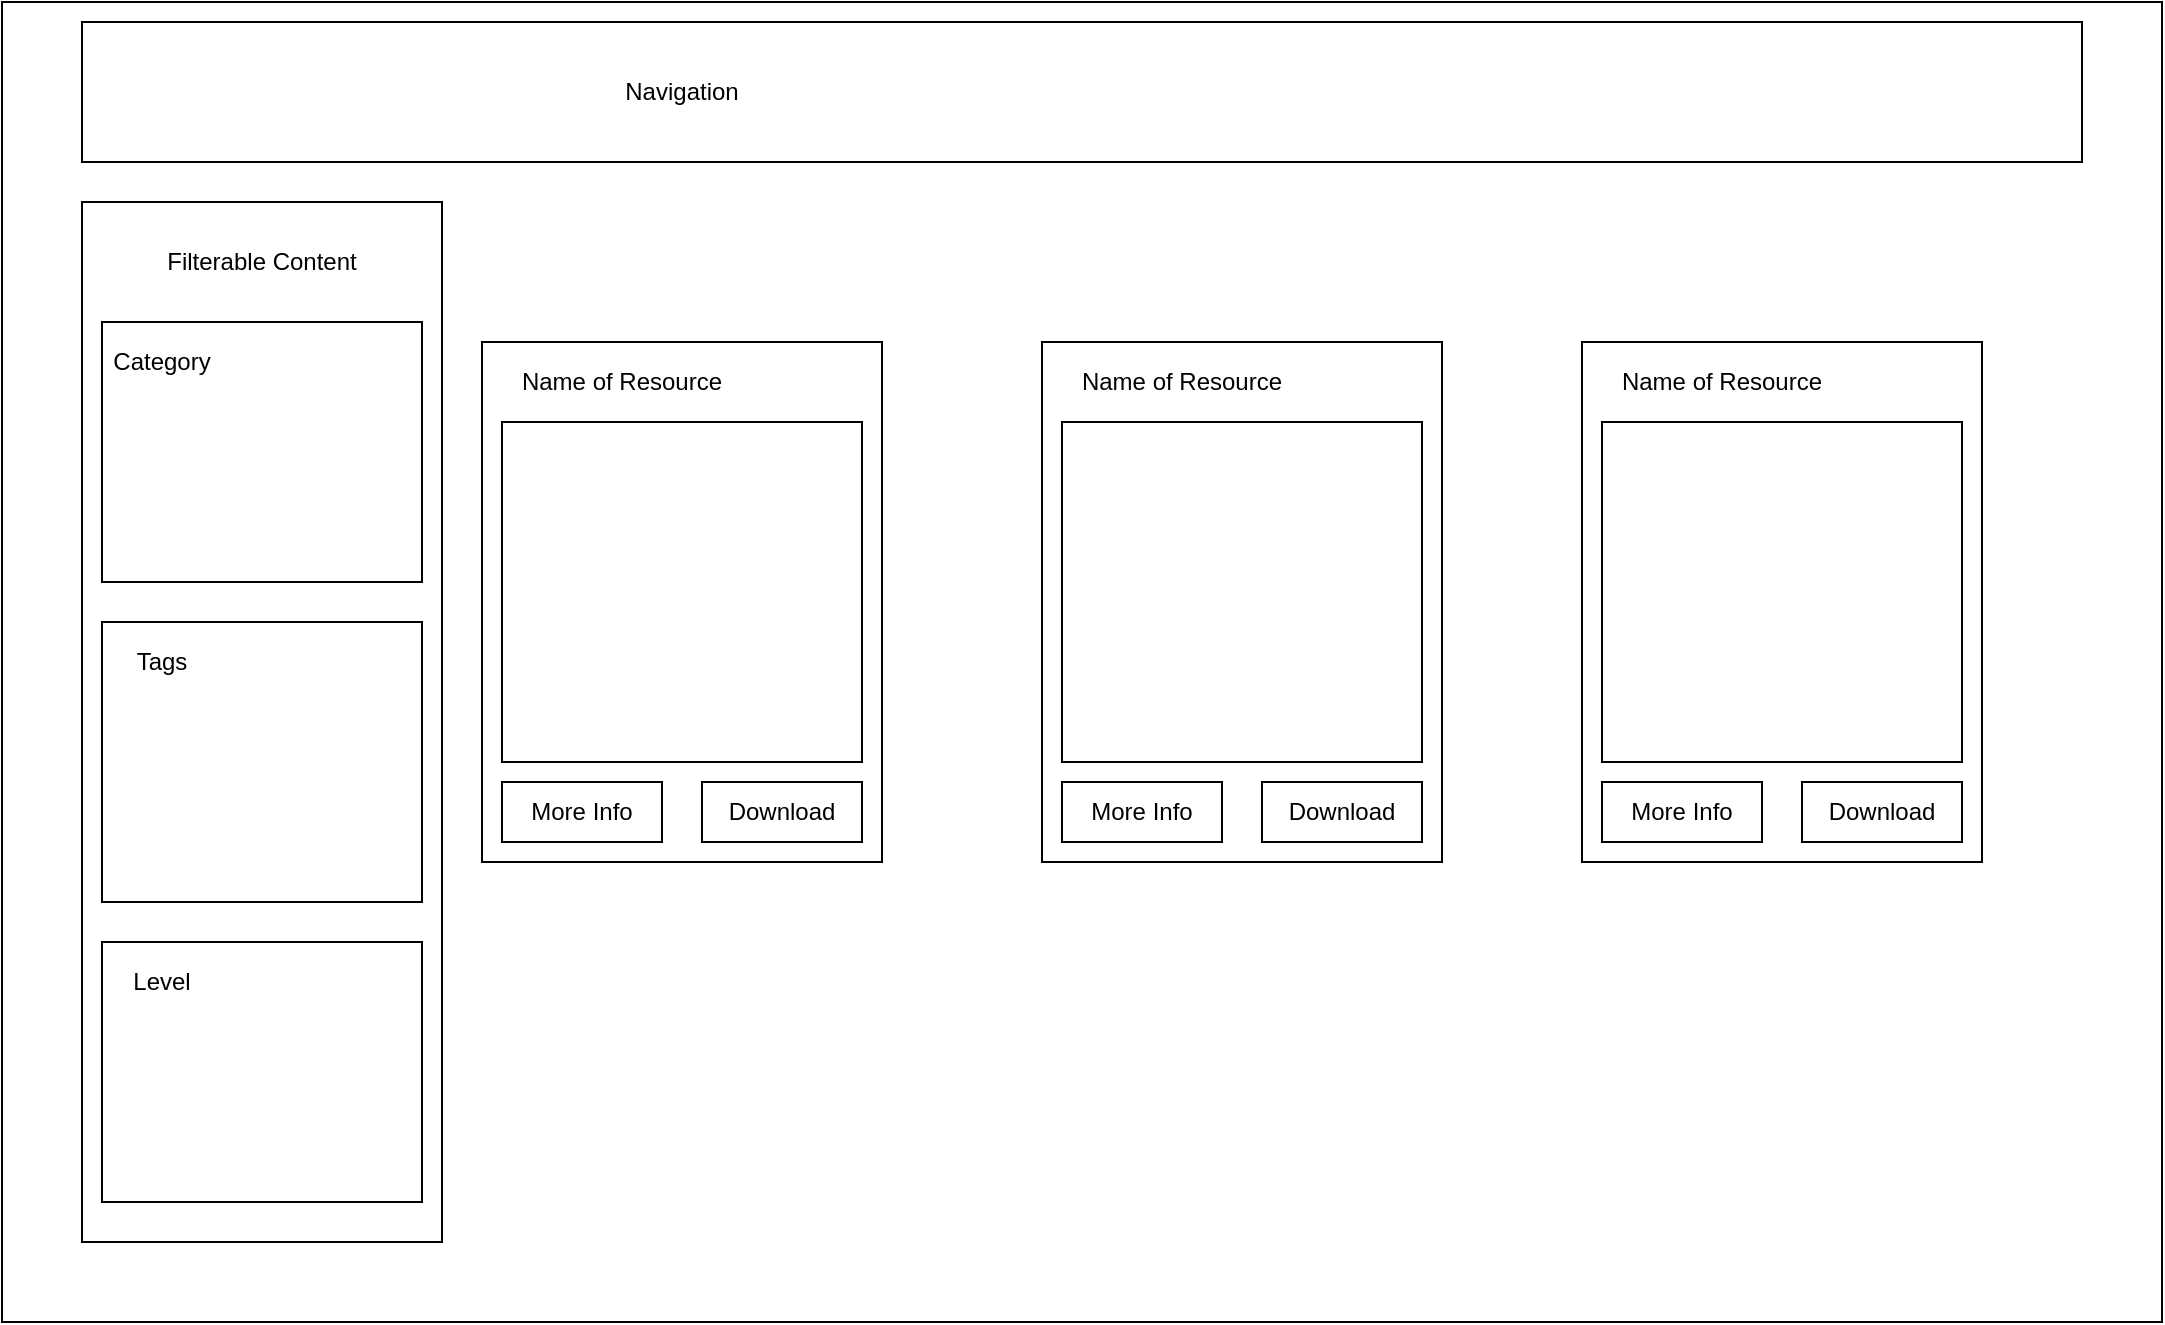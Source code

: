 <mxfile version="13.6.3" type="device" pages="2"><diagram id="R-C21xsTms7Obqadklca" name="Page-1"><mxGraphModel dx="2062" dy="762" grid="1" gridSize="10" guides="1" tooltips="1" connect="1" arrows="1" fold="1" page="1" pageScale="1" pageWidth="1169" pageHeight="827" math="0" shadow="0"><root><mxCell id="0"/><mxCell id="1" parent="0"/><mxCell id="2nBSVXLV-36eGT9F-ucL-1" value="" style="rounded=0;whiteSpace=wrap;html=1;" vertex="1" parent="1"><mxGeometry x="60" y="50" width="1080" height="660" as="geometry"/></mxCell><mxCell id="2nBSVXLV-36eGT9F-ucL-2" value="" style="rounded=0;whiteSpace=wrap;html=1;" vertex="1" parent="1"><mxGeometry x="100" y="60" width="1000" height="70" as="geometry"/></mxCell><mxCell id="2nBSVXLV-36eGT9F-ucL-3" value="Navigation" style="text;html=1;strokeColor=none;fillColor=none;align=center;verticalAlign=middle;whiteSpace=wrap;rounded=0;" vertex="1" parent="1"><mxGeometry x="110" y="70" width="580" height="50" as="geometry"/></mxCell><mxCell id="2nBSVXLV-36eGT9F-ucL-5" value="" style="rounded=0;whiteSpace=wrap;html=1;" vertex="1" parent="1"><mxGeometry x="100" y="150" width="180" height="520" as="geometry"/></mxCell><mxCell id="2nBSVXLV-36eGT9F-ucL-6" value="Filterable Content" style="text;html=1;strokeColor=none;fillColor=none;align=center;verticalAlign=middle;whiteSpace=wrap;rounded=0;" vertex="1" parent="1"><mxGeometry x="110" y="160" width="160" height="40" as="geometry"/></mxCell><mxCell id="2nBSVXLV-36eGT9F-ucL-8" value="" style="rounded=0;whiteSpace=wrap;html=1;" vertex="1" parent="1"><mxGeometry x="300" y="220" width="200" height="260" as="geometry"/></mxCell><mxCell id="2nBSVXLV-36eGT9F-ucL-9" value="" style="rounded=0;whiteSpace=wrap;html=1;" vertex="1" parent="1"><mxGeometry x="580" y="220" width="200" height="260" as="geometry"/></mxCell><mxCell id="2nBSVXLV-36eGT9F-ucL-10" value="" style="rounded=0;whiteSpace=wrap;html=1;" vertex="1" parent="1"><mxGeometry x="850" y="220" width="200" height="260" as="geometry"/></mxCell><mxCell id="2nBSVXLV-36eGT9F-ucL-11" value="" style="rounded=0;whiteSpace=wrap;html=1;" vertex="1" parent="1"><mxGeometry x="310" y="440" width="80" height="30" as="geometry"/></mxCell><mxCell id="2nBSVXLV-36eGT9F-ucL-13" value="" style="rounded=0;whiteSpace=wrap;html=1;" vertex="1" parent="1"><mxGeometry x="410" y="440" width="80" height="30" as="geometry"/></mxCell><mxCell id="2nBSVXLV-36eGT9F-ucL-19" value="" style="rounded=0;whiteSpace=wrap;html=1;" vertex="1" parent="1"><mxGeometry x="960" y="440" width="80" height="30" as="geometry"/></mxCell><mxCell id="2nBSVXLV-36eGT9F-ucL-20" value="" style="rounded=0;whiteSpace=wrap;html=1;" vertex="1" parent="1"><mxGeometry x="860" y="440" width="80" height="30" as="geometry"/></mxCell><mxCell id="2nBSVXLV-36eGT9F-ucL-21" value="" style="rounded=0;whiteSpace=wrap;html=1;" vertex="1" parent="1"><mxGeometry x="690" y="440" width="80" height="30" as="geometry"/></mxCell><mxCell id="2nBSVXLV-36eGT9F-ucL-22" value="" style="rounded=0;whiteSpace=wrap;html=1;" vertex="1" parent="1"><mxGeometry x="590" y="440" width="80" height="30" as="geometry"/></mxCell><mxCell id="2nBSVXLV-36eGT9F-ucL-23" value="More Info" style="text;html=1;strokeColor=none;fillColor=none;align=center;verticalAlign=middle;whiteSpace=wrap;rounded=0;" vertex="1" parent="1"><mxGeometry x="590" y="440" width="80" height="30" as="geometry"/></mxCell><mxCell id="2nBSVXLV-36eGT9F-ucL-24" value="More Info" style="text;html=1;strokeColor=none;fillColor=none;align=center;verticalAlign=middle;whiteSpace=wrap;rounded=0;" vertex="1" parent="1"><mxGeometry x="310" y="440" width="80" height="30" as="geometry"/></mxCell><mxCell id="2nBSVXLV-36eGT9F-ucL-25" value="Download" style="text;html=1;strokeColor=none;fillColor=none;align=center;verticalAlign=middle;whiteSpace=wrap;rounded=0;" vertex="1" parent="1"><mxGeometry x="690" y="440" width="80" height="30" as="geometry"/></mxCell><mxCell id="2nBSVXLV-36eGT9F-ucL-26" value="Download" style="text;html=1;strokeColor=none;fillColor=none;align=center;verticalAlign=middle;whiteSpace=wrap;rounded=0;" vertex="1" parent="1"><mxGeometry x="410" y="440" width="80" height="30" as="geometry"/></mxCell><mxCell id="2nBSVXLV-36eGT9F-ucL-12" value="More Info" style="text;html=1;strokeColor=none;fillColor=none;align=center;verticalAlign=middle;whiteSpace=wrap;rounded=0;" vertex="1" parent="1"><mxGeometry x="860" y="440" width="80" height="30" as="geometry"/></mxCell><mxCell id="2nBSVXLV-36eGT9F-ucL-14" value="Download" style="text;html=1;strokeColor=none;fillColor=none;align=center;verticalAlign=middle;whiteSpace=wrap;rounded=0;" vertex="1" parent="1"><mxGeometry x="960" y="440" width="80" height="30" as="geometry"/></mxCell><mxCell id="2nBSVXLV-36eGT9F-ucL-27" value="" style="rounded=0;whiteSpace=wrap;html=1;" vertex="1" parent="1"><mxGeometry x="310" y="260" width="180" height="170" as="geometry"/></mxCell><mxCell id="2nBSVXLV-36eGT9F-ucL-28" value="" style="rounded=0;whiteSpace=wrap;html=1;" vertex="1" parent="1"><mxGeometry x="590" y="260" width="180" height="170" as="geometry"/></mxCell><mxCell id="2nBSVXLV-36eGT9F-ucL-29" value="" style="rounded=0;whiteSpace=wrap;html=1;" vertex="1" parent="1"><mxGeometry x="860" y="260" width="180" height="170" as="geometry"/></mxCell><mxCell id="2nBSVXLV-36eGT9F-ucL-30" value="" style="rounded=0;whiteSpace=wrap;html=1;" vertex="1" parent="1"><mxGeometry x="110" y="210" width="160" height="130" as="geometry"/></mxCell><mxCell id="2nBSVXLV-36eGT9F-ucL-32" value="Category" style="text;html=1;strokeColor=none;fillColor=none;align=center;verticalAlign=middle;whiteSpace=wrap;rounded=0;" vertex="1" parent="1"><mxGeometry x="120" y="220" width="40" height="20" as="geometry"/></mxCell><mxCell id="2nBSVXLV-36eGT9F-ucL-33" value="" style="rounded=0;whiteSpace=wrap;html=1;" vertex="1" parent="1"><mxGeometry x="110" y="360" width="160" height="140" as="geometry"/></mxCell><mxCell id="2nBSVXLV-36eGT9F-ucL-34" value="Tags" style="text;html=1;strokeColor=none;fillColor=none;align=center;verticalAlign=middle;whiteSpace=wrap;rounded=0;" vertex="1" parent="1"><mxGeometry x="120" y="370" width="40" height="20" as="geometry"/></mxCell><mxCell id="2nBSVXLV-36eGT9F-ucL-35" value="" style="rounded=0;whiteSpace=wrap;html=1;" vertex="1" parent="1"><mxGeometry x="110" y="520" width="160" height="130" as="geometry"/></mxCell><mxCell id="2nBSVXLV-36eGT9F-ucL-36" value="Level" style="text;html=1;strokeColor=none;fillColor=none;align=center;verticalAlign=middle;whiteSpace=wrap;rounded=0;" vertex="1" parent="1"><mxGeometry x="120" y="530" width="40" height="20" as="geometry"/></mxCell><mxCell id="PRu5l5GyOFkM1RnkGJeq-1" value="Name of Resource" style="text;html=1;strokeColor=none;fillColor=none;align=center;verticalAlign=middle;whiteSpace=wrap;rounded=0;" vertex="1" parent="1"><mxGeometry x="310" y="230" width="120" height="20" as="geometry"/></mxCell><mxCell id="PRu5l5GyOFkM1RnkGJeq-2" value="Name of Resource" style="text;html=1;strokeColor=none;fillColor=none;align=center;verticalAlign=middle;whiteSpace=wrap;rounded=0;" vertex="1" parent="1"><mxGeometry x="590" y="230" width="120" height="20" as="geometry"/></mxCell><mxCell id="PRu5l5GyOFkM1RnkGJeq-3" value="Name of Resource" style="text;html=1;strokeColor=none;fillColor=none;align=center;verticalAlign=middle;whiteSpace=wrap;rounded=0;" vertex="1" parent="1"><mxGeometry x="860" y="230" width="120" height="20" as="geometry"/></mxCell></root></mxGraphModel></diagram><diagram id="buGgO7_4jl6Re4rthz2z" name="Page-2"><mxGraphModel dx="1712" dy="762" grid="1" gridSize="10" guides="1" tooltips="1" connect="1" arrows="1" fold="1" page="1" pageScale="1" pageWidth="350" pageHeight="583" math="0" shadow="0"><root><mxCell id="ISOsxwBe3E9z6fMu4jZ7-0"/><mxCell id="ISOsxwBe3E9z6fMu4jZ7-1" parent="ISOsxwBe3E9z6fMu4jZ7-0"/><mxCell id="ISOsxwBe3E9z6fMu4jZ7-2" value="" style="rounded=0;whiteSpace=wrap;html=1;" vertex="1" parent="ISOsxwBe3E9z6fMu4jZ7-1"><mxGeometry x="370" y="20" width="320" height="80" as="geometry"/></mxCell><mxCell id="ISOsxwBe3E9z6fMu4jZ7-3" value="Navigation" style="text;html=1;strokeColor=none;fillColor=none;align=center;verticalAlign=middle;whiteSpace=wrap;rounded=0;" vertex="1" parent="ISOsxwBe3E9z6fMu4jZ7-1"><mxGeometry x="485" y="50" width="40" height="20" as="geometry"/></mxCell><mxCell id="ISOsxwBe3E9z6fMu4jZ7-7" value="" style="endArrow=none;html=1;" edge="1" parent="ISOsxwBe3E9z6fMu4jZ7-1"><mxGeometry width="50" height="50" relative="1" as="geometry"><mxPoint x="360" y="120" as="sourcePoint"/><mxPoint x="400" y="120" as="targetPoint"/></mxGeometry></mxCell><mxCell id="ISOsxwBe3E9z6fMu4jZ7-8" value="" style="endArrow=none;html=1;" edge="1" parent="ISOsxwBe3E9z6fMu4jZ7-1"><mxGeometry width="50" height="50" relative="1" as="geometry"><mxPoint x="360" y="140" as="sourcePoint"/><mxPoint x="400" y="140" as="targetPoint"/></mxGeometry></mxCell><mxCell id="ISOsxwBe3E9z6fMu4jZ7-9" value="" style="endArrow=none;html=1;" edge="1" parent="ISOsxwBe3E9z6fMu4jZ7-1"><mxGeometry width="50" height="50" relative="1" as="geometry"><mxPoint x="400" y="160" as="sourcePoint"/><mxPoint x="360" y="160" as="targetPoint"/></mxGeometry></mxCell><mxCell id="ISOsxwBe3E9z6fMu4jZ7-11" value="Expandable Menu" style="text;html=1;strokeColor=none;fillColor=none;align=center;verticalAlign=middle;whiteSpace=wrap;rounded=0;" vertex="1" parent="ISOsxwBe3E9z6fMu4jZ7-1"><mxGeometry x="470" y="110" width="110" height="20" as="geometry"/></mxCell><mxCell id="ISOsxwBe3E9z6fMu4jZ7-14" value="" style="endArrow=classic;html=1;" edge="1" parent="ISOsxwBe3E9z6fMu4jZ7-1"><mxGeometry width="50" height="50" relative="1" as="geometry"><mxPoint x="470" y="119.5" as="sourcePoint"/><mxPoint x="420" y="119.5" as="targetPoint"/></mxGeometry></mxCell><mxCell id="bSKlXoiU3fDJdgwt6MLC-1" value="" style="rounded=0;whiteSpace=wrap;html=1;" vertex="1" parent="ISOsxwBe3E9z6fMu4jZ7-1"><mxGeometry x="440" y="180" width="200" height="260" as="geometry"/></mxCell><mxCell id="bSKlXoiU3fDJdgwt6MLC-2" value="More Info" style="text;html=1;strokeColor=none;fillColor=none;align=center;verticalAlign=middle;whiteSpace=wrap;rounded=0;" vertex="1" parent="ISOsxwBe3E9z6fMu4jZ7-1"><mxGeometry x="450" y="400" width="80" height="30" as="geometry"/></mxCell><mxCell id="bSKlXoiU3fDJdgwt6MLC-3" value="Download" style="text;html=1;strokeColor=none;fillColor=none;align=center;verticalAlign=middle;whiteSpace=wrap;rounded=0;" vertex="1" parent="ISOsxwBe3E9z6fMu4jZ7-1"><mxGeometry x="550" y="400" width="80" height="30" as="geometry"/></mxCell><mxCell id="bSKlXoiU3fDJdgwt6MLC-4" value="" style="rounded=0;whiteSpace=wrap;html=1;" vertex="1" parent="ISOsxwBe3E9z6fMu4jZ7-1"><mxGeometry x="450" y="225" width="180" height="170" as="geometry"/></mxCell><mxCell id="bSKlXoiU3fDJdgwt6MLC-5" value="Name of Resource" style="text;html=1;strokeColor=none;fillColor=none;align=center;verticalAlign=middle;whiteSpace=wrap;rounded=0;" vertex="1" parent="ISOsxwBe3E9z6fMu4jZ7-1"><mxGeometry x="450" y="190" width="120" height="20" as="geometry"/></mxCell><mxCell id="bSKlXoiU3fDJdgwt6MLC-6" value="" style="rounded=0;whiteSpace=wrap;html=1;" vertex="1" parent="ISOsxwBe3E9z6fMu4jZ7-1"><mxGeometry x="440" y="480" width="200" height="100" as="geometry"/></mxCell><mxCell id="bSKlXoiU3fDJdgwt6MLC-7" value="Resources appear on the page one at a time" style="text;html=1;strokeColor=none;fillColor=none;align=center;verticalAlign=middle;whiteSpace=wrap;rounded=0;" vertex="1" parent="ISOsxwBe3E9z6fMu4jZ7-1"><mxGeometry x="460" y="500" width="160" height="60" as="geometry"/></mxCell></root></mxGraphModel></diagram></mxfile>
